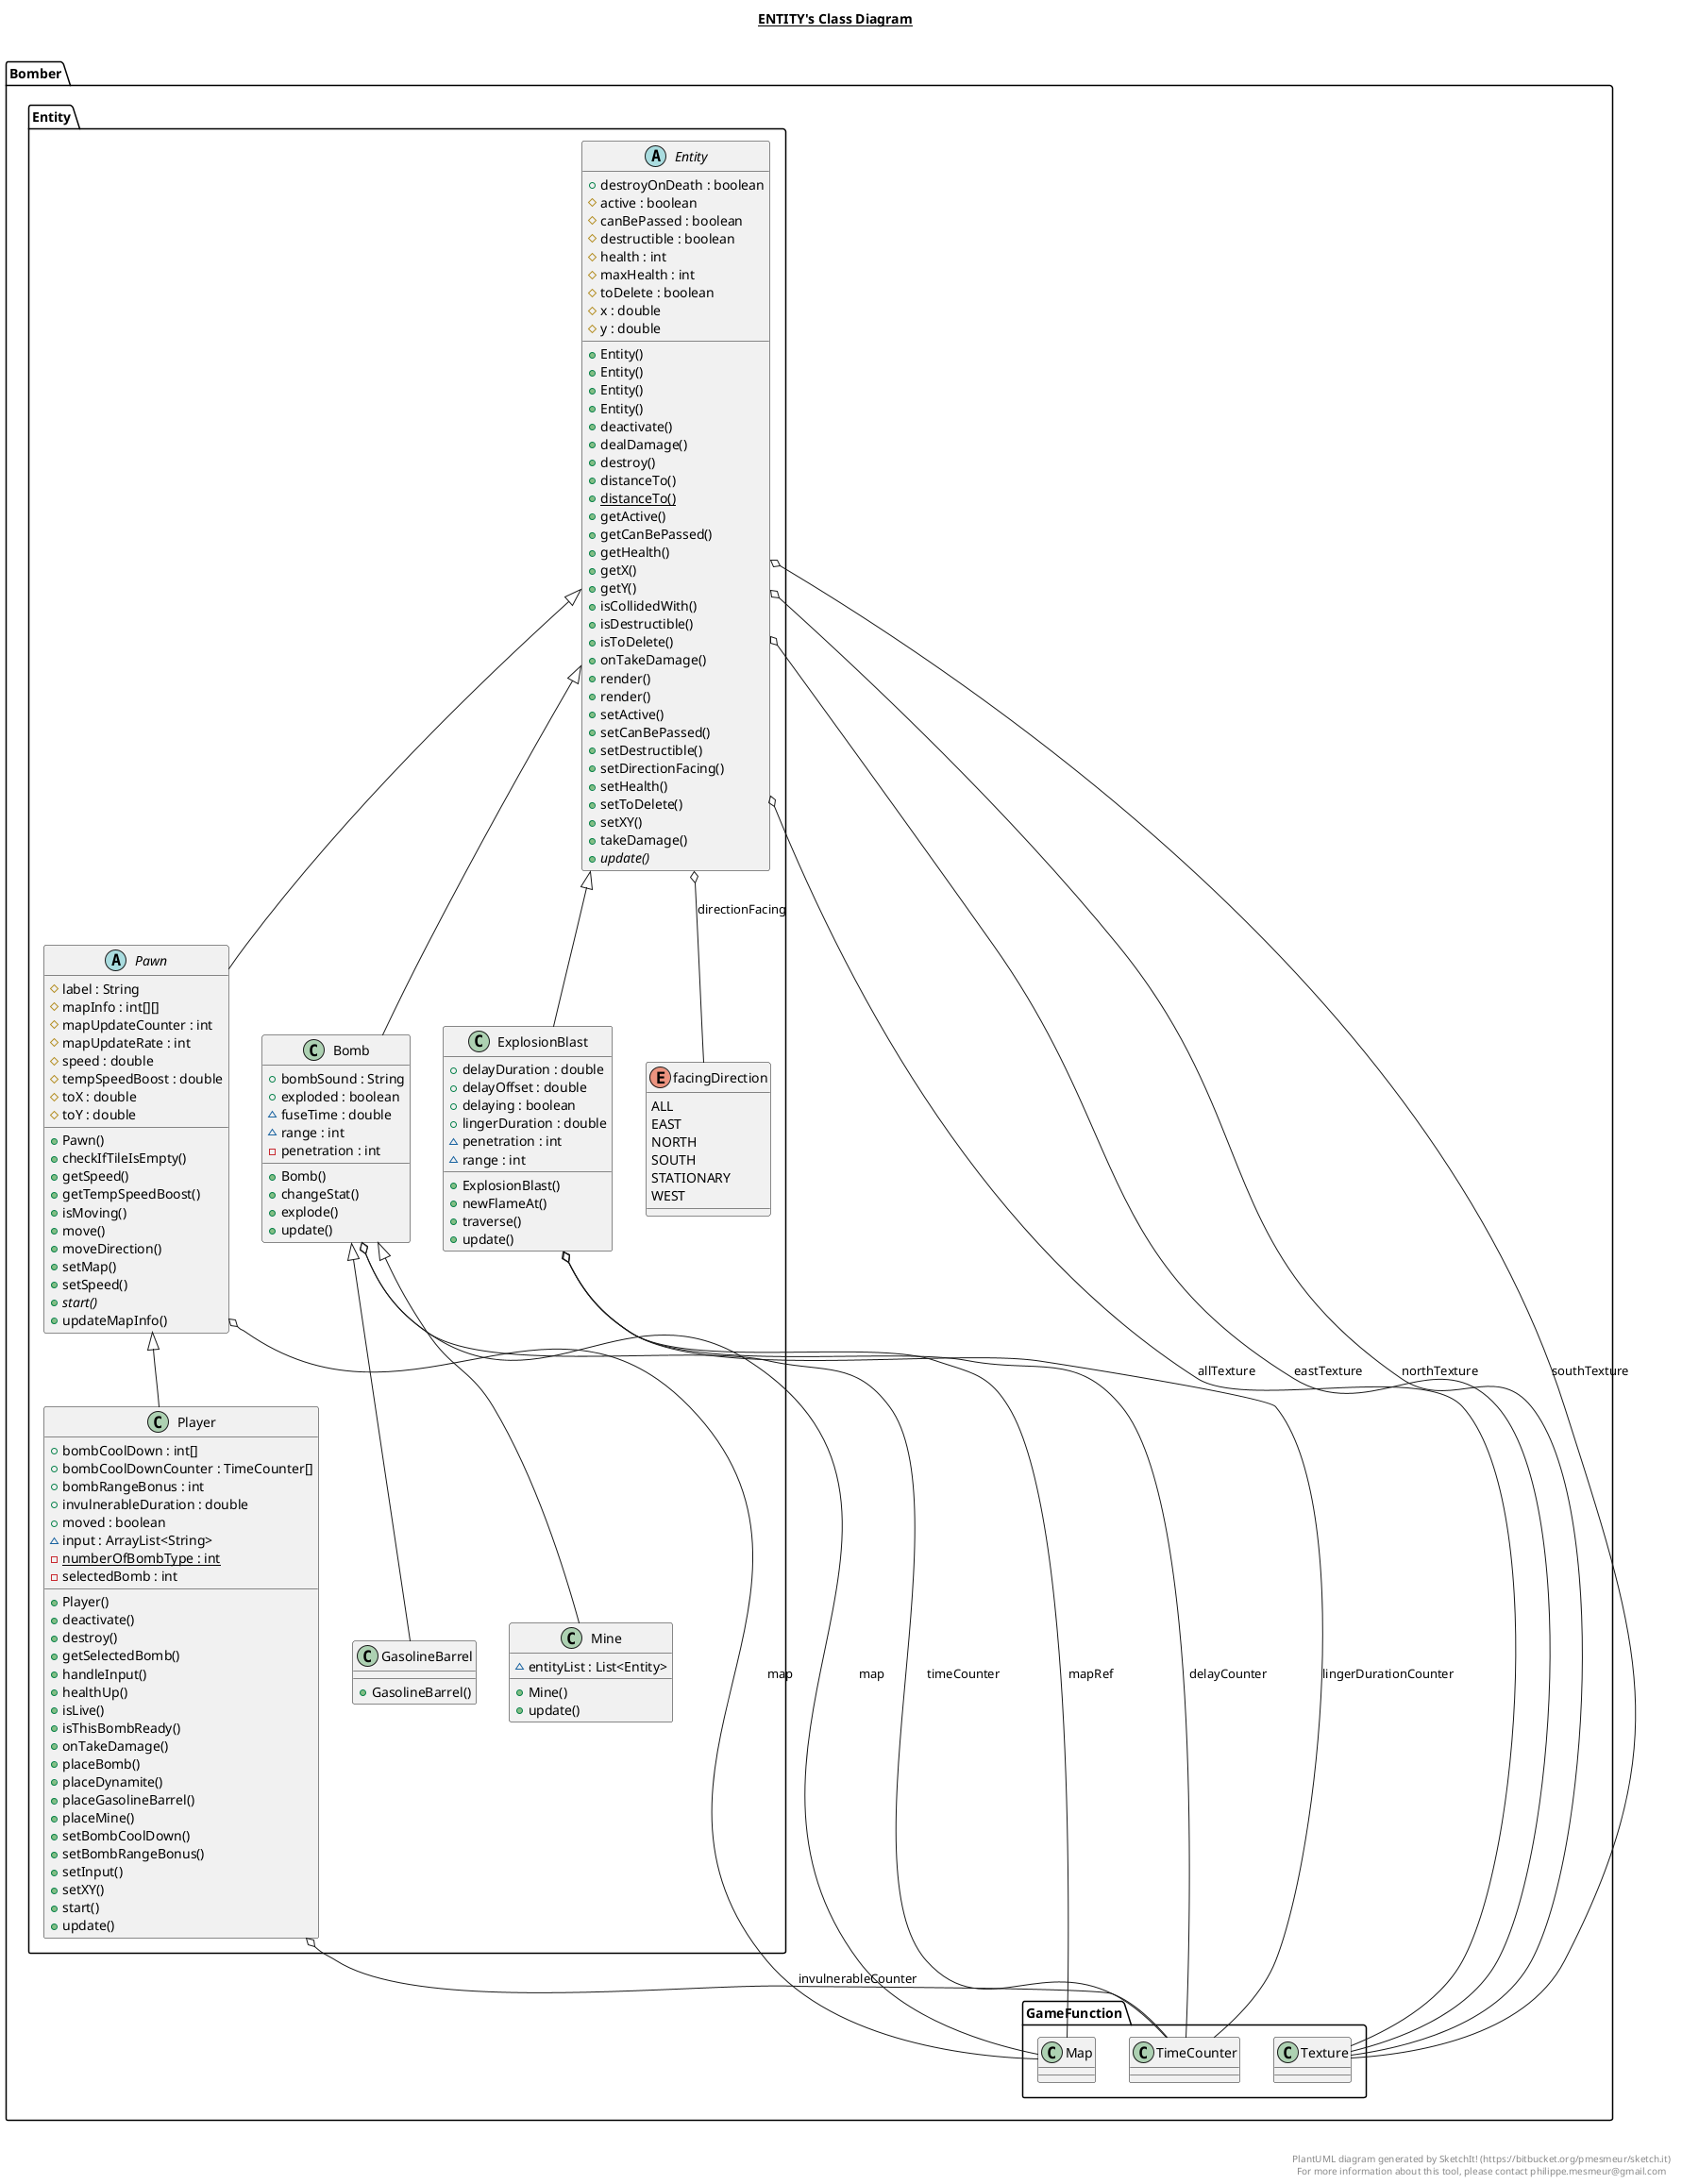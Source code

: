 @startuml

title __ENTITY's Class Diagram__\n

  namespace Bomber {
    namespace Entity {
      class Bomber.Entity.Bomb {
          + bombSound : String
          + exploded : boolean
          ~ fuseTime : double
          ~ range : int
          - penetration : int
          + Bomb()
          + changeStat()
          + explode()
          + update()
      }
    }
  }
  

  namespace Bomber {
    namespace Entity {
      abstract class Bomber.Entity.Entity {
          + destroyOnDeath : boolean
          # active : boolean
          # canBePassed : boolean
          # destructible : boolean
          # health : int
          # maxHealth : int
          # toDelete : boolean
          # x : double
          # y : double
          + Entity()
          + Entity()
          + Entity()
          + Entity()
          + deactivate()
          + dealDamage()
          + destroy()
          + distanceTo()
          {static} + distanceTo()
          + getActive()
          + getCanBePassed()
          + getHealth()
          + getX()
          + getY()
          + isCollidedWith()
          + isDestructible()
          + isToDelete()
          + onTakeDamage()
          + render()
          + render()
          + setActive()
          + setCanBePassed()
          + setDestructible()
          + setDirectionFacing()
          + setHealth()
          + setToDelete()
          + setXY()
          + takeDamage()
          {abstract} + update()
      }
    }
  }
  

  namespace Bomber {
    namespace Entity {
      class Bomber.Entity.ExplosionBlast {
          + delayDuration : double
          + delayOffset : double
          + delaying : boolean
          + lingerDuration : double
          ~ penetration : int
          ~ range : int
          + ExplosionBlast()
          + newFlameAt()
          + traverse()
          + update()
      }
    }
  }
  

  namespace Bomber {
    namespace Entity {
      class Bomber.Entity.GasolineBarrel {
          + GasolineBarrel()
      }
    }
  }
  

  namespace Bomber {
    namespace Entity {
      class Bomber.Entity.Mine {
          ~ entityList : List<Entity>
          + Mine()
          + update()
      }
    }
  }
  

  namespace Bomber {
    namespace Entity {
      abstract class Bomber.Entity.Pawn {
          # label : String
          # mapInfo : int[][]
          # mapUpdateCounter : int
          # mapUpdateRate : int
          # speed : double
          # tempSpeedBoost : double
          # toX : double
          # toY : double
          + Pawn()
          + checkIfTileIsEmpty()
          + getSpeed()
          + getTempSpeedBoost()
          + isMoving()
          + move()
          + moveDirection()
          + setMap()
          + setSpeed()
          {abstract} + start()
          + updateMapInfo()
      }
    }
  }
  

  namespace Bomber {
    namespace Entity {
      class Bomber.Entity.Player {
          + bombCoolDown : int[]
          + bombCoolDownCounter : TimeCounter[]
          + bombRangeBonus : int
          + invulnerableDuration : double
          + moved : boolean
          ~ input : ArrayList<String>
          {static} - numberOfBombType : int
          - selectedBomb : int
          + Player()
          + deactivate()
          + destroy()
          + getSelectedBomb()
          + handleInput()
          + healthUp()
          + isLive()
          + isThisBombReady()
          + onTakeDamage()
          + placeBomb()
          + placeDynamite()
          + placeGasolineBarrel()
          + placeMine()
          + setBombCoolDown()
          + setBombRangeBonus()
          + setInput()
          + setXY()
          + start()
          + update()
      }
    }
  }
  

  namespace Bomber {
    namespace Entity {
      enum facingDirection {
        ALL
        EAST
        NORTH
        SOUTH
        STATIONARY
        WEST
      }
    }
  }
  

  Bomber.Entity.Bomb -up-|> Bomber.Entity.Entity
  Bomber.Entity.Bomb o-- Bomber.GameFunction.Map : map
  Bomber.Entity.Bomb o-- Bomber.GameFunction.TimeCounter : timeCounter
  Bomber.Entity.Entity o-- Bomber.GameFunction.Texture : allTexture
  Bomber.Entity.Entity o-- Bomber.Entity.facingDirection : directionFacing
  Bomber.Entity.Entity o-- Bomber.GameFunction.Texture : eastTexture
  Bomber.Entity.Entity o-- Bomber.GameFunction.Texture : northTexture
  Bomber.Entity.Entity o-- Bomber.GameFunction.Texture : southTexture
  Bomber.Entity.ExplosionBlast -up-|> Bomber.Entity.Entity
  Bomber.Entity.ExplosionBlast o-- Bomber.GameFunction.Map : mapRef
  Bomber.Entity.ExplosionBlast o-- Bomber.GameFunction.TimeCounter : delayCounter
  Bomber.Entity.ExplosionBlast o-- Bomber.GameFunction.TimeCounter : lingerDurationCounter
  Bomber.Entity.GasolineBarrel -up-|> Bomber.Entity.Bomb
  Bomber.Entity.Mine -up-|> Bomber.Entity.Bomb
  Bomber.Entity.Pawn -up-|> Bomber.Entity.Entity
  Bomber.Entity.Pawn o-- Bomber.GameFunction.Map : map
  Bomber.Entity.Player -up-|> Bomber.Entity.Pawn
  Bomber.Entity.Player o-- Bomber.GameFunction.TimeCounter : invulnerableCounter


right footer


PlantUML diagram generated by SketchIt! (https://bitbucket.org/pmesmeur/sketch.it)
For more information about this tool, please contact philippe.mesmeur@gmail.com
endfooter

@enduml
